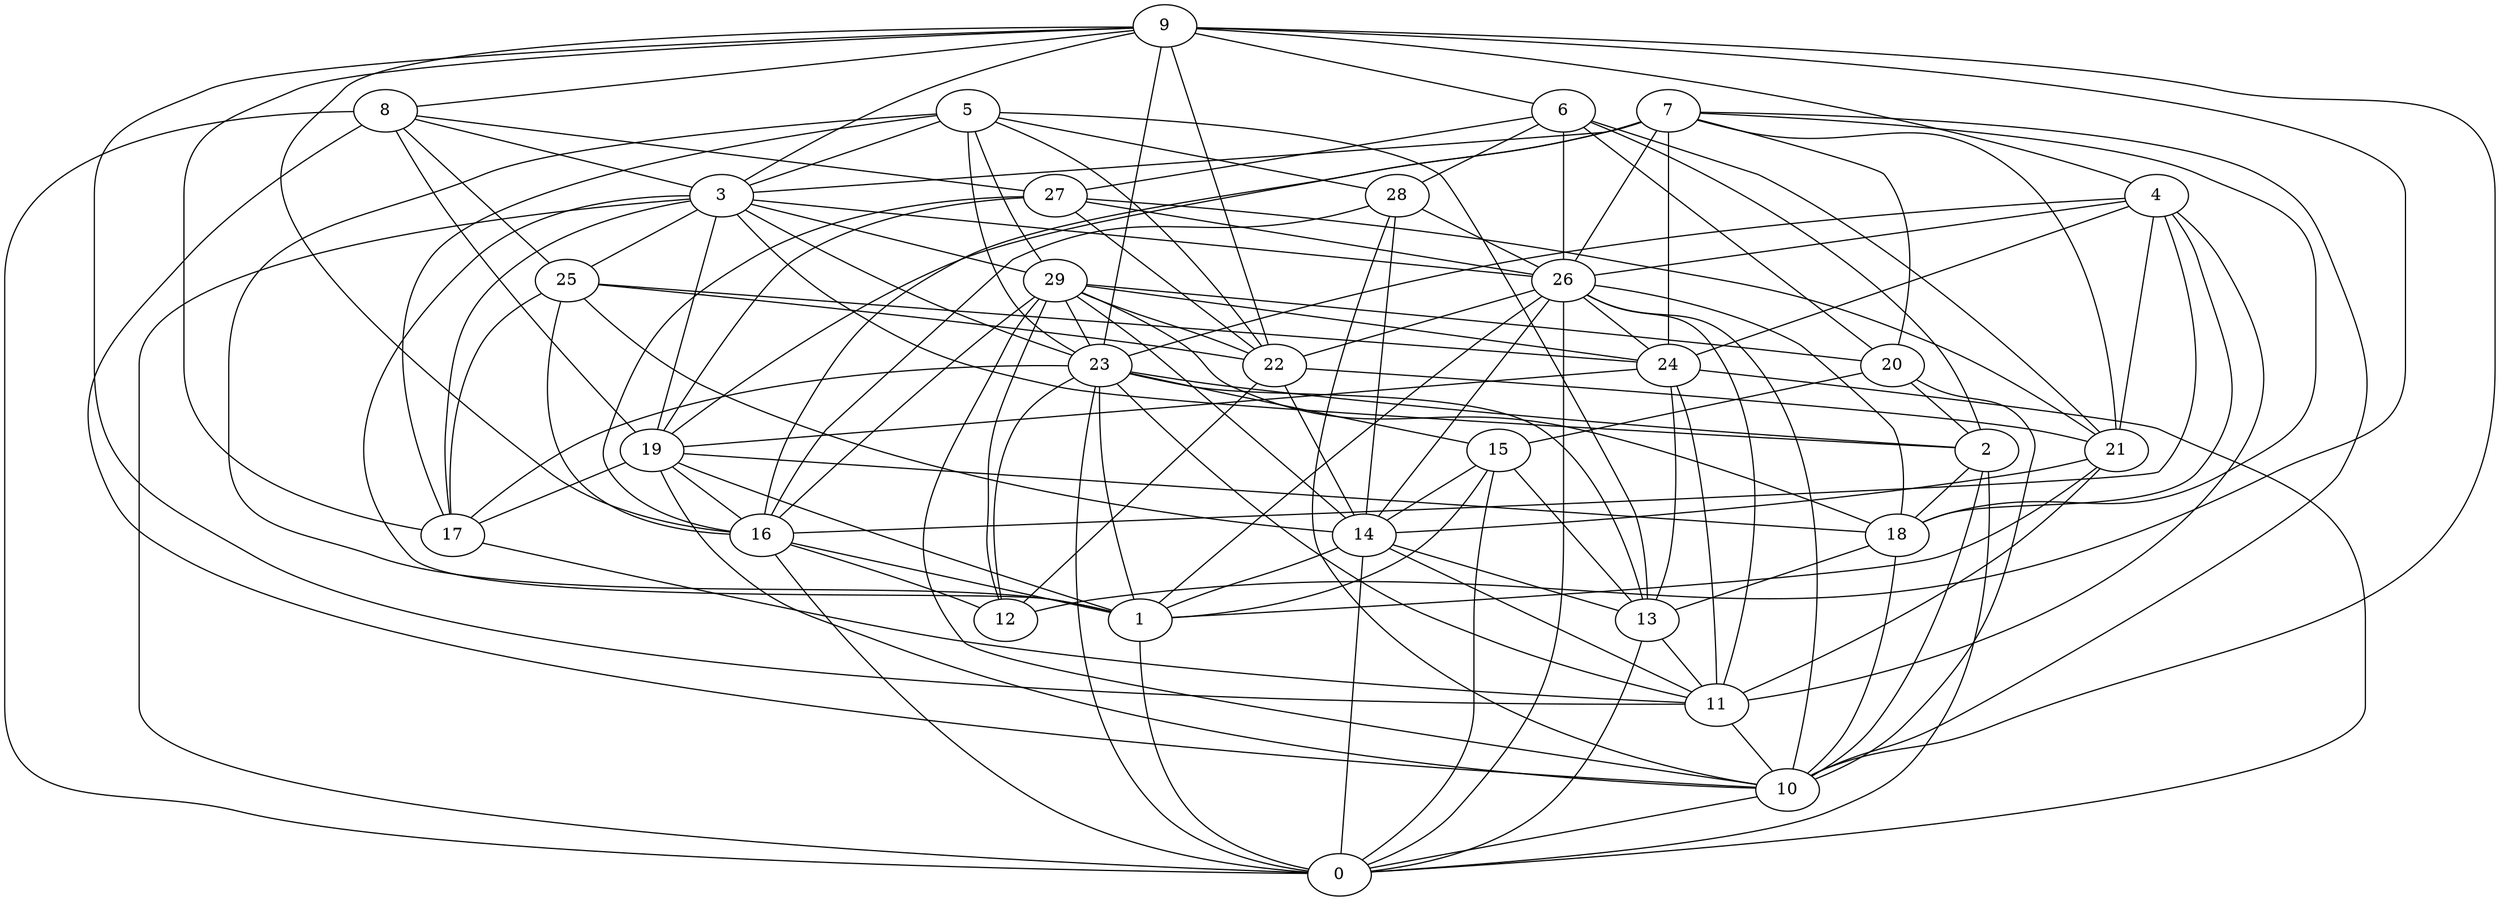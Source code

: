 digraph GG_graph {

subgraph G_graph {
edge [color = black]
"19" -> "16" [dir = none]
"19" -> "18" [dir = none]
"19" -> "1" [dir = none]
"19" -> "17" [dir = none]
"19" -> "10" [dir = none]
"28" -> "26" [dir = none]
"28" -> "14" [dir = none]
"7" -> "19" [dir = none]
"7" -> "3" [dir = none]
"7" -> "16" [dir = none]
"7" -> "21" [dir = none]
"27" -> "22" [dir = none]
"27" -> "21" [dir = none]
"27" -> "19" [dir = none]
"27" -> "26" [dir = none]
"27" -> "16" [dir = none]
"6" -> "21" [dir = none]
"6" -> "26" [dir = none]
"6" -> "20" [dir = none]
"3" -> "17" [dir = none]
"3" -> "2" [dir = none]
"3" -> "19" [dir = none]
"3" -> "0" [dir = none]
"3" -> "29" [dir = none]
"3" -> "1" [dir = none]
"16" -> "12" [dir = none]
"9" -> "12" [dir = none]
"9" -> "4" [dir = none]
"9" -> "22" [dir = none]
"9" -> "23" [dir = none]
"9" -> "8" [dir = none]
"9" -> "16" [dir = none]
"22" -> "12" [dir = none]
"5" -> "29" [dir = none]
"5" -> "28" [dir = none]
"5" -> "17" [dir = none]
"5" -> "13" [dir = none]
"5" -> "23" [dir = none]
"5" -> "22" [dir = none]
"5" -> "3" [dir = none]
"18" -> "13" [dir = none]
"11" -> "10" [dir = none]
"20" -> "15" [dir = none]
"20" -> "2" [dir = none]
"14" -> "11" [dir = none]
"14" -> "0" [dir = none]
"14" -> "13" [dir = none]
"26" -> "18" [dir = none]
"26" -> "1" [dir = none]
"26" -> "11" [dir = none]
"26" -> "24" [dir = none]
"26" -> "10" [dir = none]
"26" -> "14" [dir = none]
"26" -> "22" [dir = none]
"24" -> "13" [dir = none]
"24" -> "19" [dir = none]
"13" -> "0" [dir = none]
"13" -> "11" [dir = none]
"29" -> "24" [dir = none]
"29" -> "10" [dir = none]
"29" -> "23" [dir = none]
"29" -> "22" [dir = none]
"29" -> "20" [dir = none]
"29" -> "14" [dir = none]
"29" -> "18" [dir = none]
"29" -> "16" [dir = none]
"15" -> "0" [dir = none]
"15" -> "14" [dir = none]
"15" -> "1" [dir = none]
"8" -> "19" [dir = none]
"8" -> "10" [dir = none]
"8" -> "0" [dir = none]
"8" -> "3" [dir = none]
"8" -> "25" [dir = none]
"25" -> "14" [dir = none]
"25" -> "16" [dir = none]
"2" -> "10" [dir = none]
"2" -> "18" [dir = none]
"4" -> "11" [dir = none]
"4" -> "24" [dir = none]
"4" -> "23" [dir = none]
"21" -> "11" [dir = none]
"23" -> "1" [dir = none]
"23" -> "12" [dir = none]
"23" -> "0" [dir = none]
"23" -> "15" [dir = none]
"23" -> "17" [dir = none]
"9" -> "10" [dir = none]
"2" -> "0" [dir = none]
"15" -> "13" [dir = none]
"9" -> "6" [dir = none]
"5" -> "1" [dir = none]
"17" -> "11" [dir = none]
"10" -> "0" [dir = none]
"3" -> "23" [dir = none]
"9" -> "17" [dir = none]
"21" -> "14" [dir = none]
"7" -> "20" [dir = none]
"21" -> "1" [dir = none]
"4" -> "16" [dir = none]
"8" -> "27" [dir = none]
"1" -> "0" [dir = none]
"4" -> "26" [dir = none]
"3" -> "25" [dir = none]
"25" -> "17" [dir = none]
"20" -> "10" [dir = none]
"16" -> "1" [dir = none]
"6" -> "2" [dir = none]
"22" -> "14" [dir = none]
"24" -> "0" [dir = none]
"26" -> "0" [dir = none]
"9" -> "3" [dir = none]
"23" -> "13" [dir = none]
"25" -> "22" [dir = none]
"16" -> "0" [dir = none]
"4" -> "21" [dir = none]
"24" -> "11" [dir = none]
"29" -> "12" [dir = none]
"7" -> "10" [dir = none]
"22" -> "21" [dir = none]
"25" -> "24" [dir = none]
"28" -> "16" [dir = none]
"4" -> "18" [dir = none]
"6" -> "28" [dir = none]
"18" -> "10" [dir = none]
"7" -> "26" [dir = none]
"9" -> "11" [dir = none]
"14" -> "1" [dir = none]
"23" -> "2" [dir = none]
"23" -> "11" [dir = none]
"6" -> "27" [dir = none]
"28" -> "10" [dir = none]
"7" -> "24" [dir = none]
"3" -> "26" [dir = none]
"7" -> "18" [dir = none]
}

}
